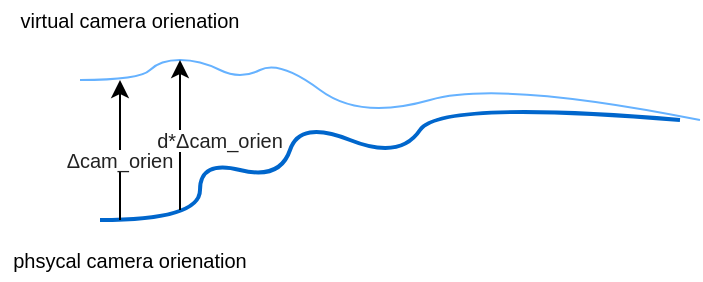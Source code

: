 <mxfile version="12.1.0" type="device" pages="1"><diagram id="zP7B-Dpni3bkYsEwQcgq" name="Page-1"><mxGraphModel dx="510" dy="377" grid="1" gridSize="10" guides="1" tooltips="1" connect="1" arrows="1" fold="1" page="1" pageScale="1" pageWidth="827" pageHeight="1169" math="0" shadow="0"><root><mxCell id="0"/><mxCell id="1" parent="0"/><mxCell id="9FT4RnFZvpGPo7o69-lA-1" value="" style="curved=1;endArrow=none;html=1;endFill=0;strokeColor=#66B2FF;" parent="1" edge="1"><mxGeometry width="50" height="50" relative="1" as="geometry"><mxPoint x="90" y="250" as="sourcePoint"/><mxPoint x="400" y="270" as="targetPoint"/><Array as="points"><mxPoint x="120" y="250"/><mxPoint x="130" y="240"/><mxPoint x="150" y="240"/><mxPoint x="170" y="250"/><mxPoint x="190" y="240"/><mxPoint x="230" y="270"/><mxPoint x="300" y="250"/></Array></mxGeometry></mxCell><mxCell id="9FT4RnFZvpGPo7o69-lA-3" value="" style="curved=1;endArrow=none;html=1;endFill=0;strokeColor=#0066CC;strokeWidth=2;" parent="1" edge="1"><mxGeometry width="50" height="50" relative="1" as="geometry"><mxPoint x="100" y="320.0" as="sourcePoint"/><mxPoint x="390" y="270" as="targetPoint"/><Array as="points"><mxPoint x="150" y="320"/><mxPoint x="150" y="290"/><mxPoint x="190" y="300"/><mxPoint x="200" y="270"/><mxPoint x="250" y="290"/><mxPoint x="270" y="260"/></Array></mxGeometry></mxCell><mxCell id="9FT4RnFZvpGPo7o69-lA-4" value="" style="endArrow=classic;startArrow=none;html=1;startFill=0;" parent="1" edge="1"><mxGeometry width="50" height="50" relative="1" as="geometry"><mxPoint x="110" y="320" as="sourcePoint"/><mxPoint x="110" y="250" as="targetPoint"/></mxGeometry></mxCell><mxCell id="9FT4RnFZvpGPo7o69-lA-5" value="&lt;span style=&quot;color: rgb(34, 34, 34); font-family: sans-serif; font-size: 10px; white-space: normal; background-color: rgb(255, 255, 255);&quot;&gt;Δcam_orien&lt;/span&gt;" style="text;html=1;strokeColor=none;fillColor=none;align=center;verticalAlign=middle;whiteSpace=wrap;rounded=0;fontSize=10;" parent="1" vertex="1"><mxGeometry x="90" y="280" width="40" height="20" as="geometry"/></mxCell><mxCell id="9FT4RnFZvpGPo7o69-lA-8" value="phsycal camera orienation" style="text;html=1;strokeColor=none;fillColor=none;align=center;verticalAlign=middle;whiteSpace=wrap;rounded=0;fontSize=10;" parent="1" vertex="1"><mxGeometry x="50" y="330" width="130" height="20" as="geometry"/></mxCell><mxCell id="9FT4RnFZvpGPo7o69-lA-9" value="virtual camera orienation" style="text;html=1;strokeColor=none;fillColor=none;align=center;verticalAlign=middle;whiteSpace=wrap;rounded=0;fontSize=10;" parent="1" vertex="1"><mxGeometry x="50" y="210" width="130" height="20" as="geometry"/></mxCell><mxCell id="9FT4RnFZvpGPo7o69-lA-10" value="" style="endArrow=classic;startArrow=none;html=1;startFill=0;" parent="1" edge="1"><mxGeometry width="50" height="50" relative="1" as="geometry"><mxPoint x="140" y="315.0" as="sourcePoint"/><mxPoint x="140" y="240" as="targetPoint"/></mxGeometry></mxCell><mxCell id="9FT4RnFZvpGPo7o69-lA-11" value="&lt;span style=&quot;color: rgb(34 , 34 , 34) ; font-family: sans-serif ; font-size: 10px ; white-space: normal ; background-color: rgb(255 , 255 , 255)&quot;&gt;d*Δcam_orien&lt;/span&gt;" style="text;html=1;strokeColor=none;fillColor=none;align=center;verticalAlign=middle;whiteSpace=wrap;rounded=0;fontSize=10;" parent="1" vertex="1"><mxGeometry x="140" y="270" width="40" height="20" as="geometry"/></mxCell></root></mxGraphModel></diagram></mxfile>
